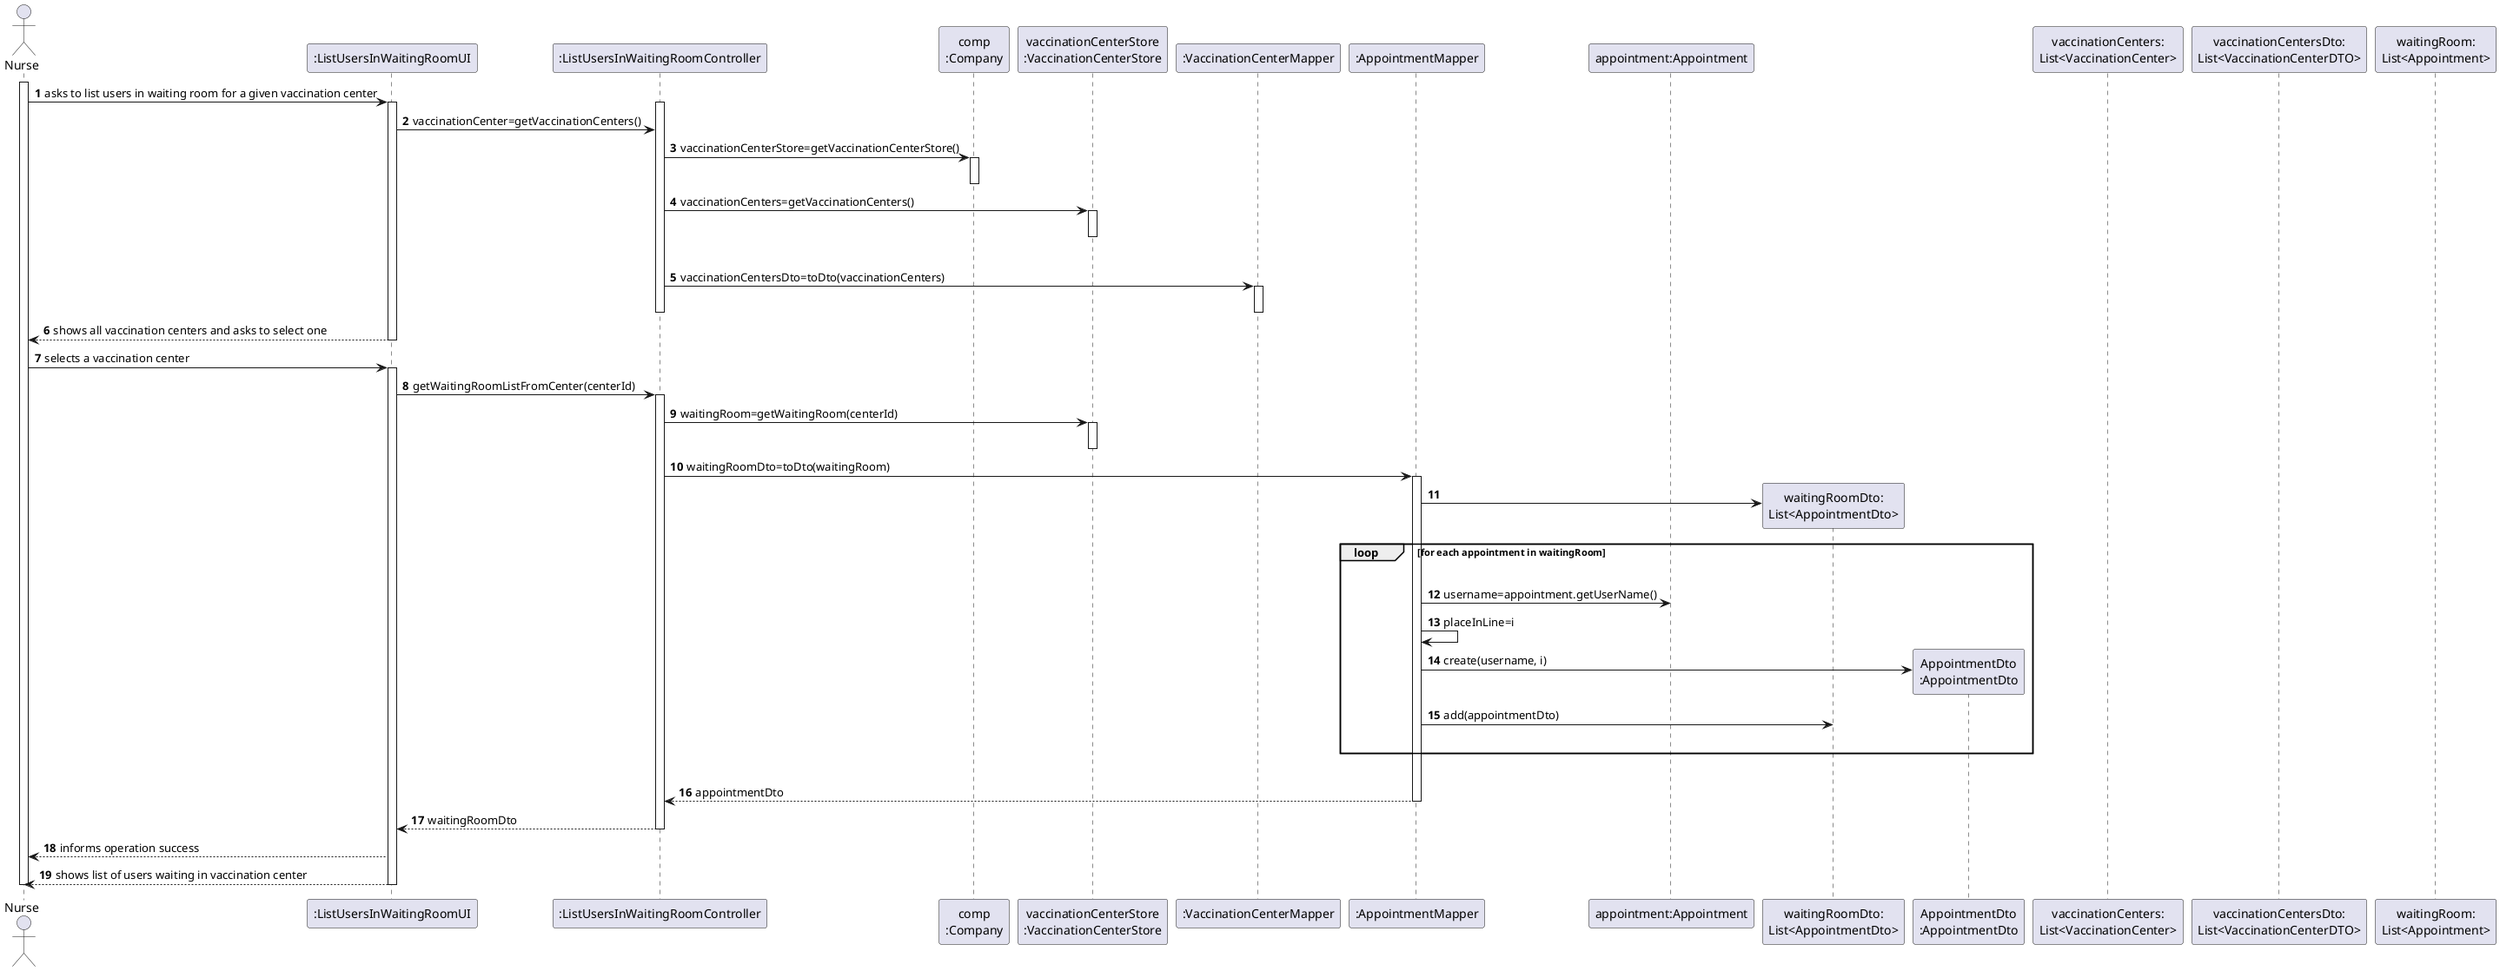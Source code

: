 @startuml
autonumber
'hide footbox
actor "Nurse" as NURSE

participant ":ListUsersInWaitingRoomUI" as UI
participant ":ListUsersInWaitingRoomController" as CTRL
participant "comp\n:Company" as COMP
participant "vaccinationCenterStore\n:VaccinationCenterStore" as VACS
participant ":VaccinationCenterMapper" as VACM
participant ":AppointmentMapper" as APOM
participant "appointment:Appointment" as APO

activate NURSE
NURSE -> UI : asks to list users in waiting room for a given vaccination center
activate UI
activate CTRL
UI -> CTRL : vaccinationCenter=getVaccinationCenters()
CTRL -> COMP : vaccinationCenterStore=getVaccinationCenterStore()
activate COMP
deactivate COMP

CTRL -> VACS : vaccinationCenters=getVaccinationCenters()
activate VACS
|||
deactivate VACS
CTRL -> VACM : vaccinationCentersDto=toDto(vaccinationCenters)
activate VACM
deactivate VACM
deactivate CTRL

UI --> NURSE : shows all vaccination centers and asks to select one
deactivate UI

NURSE -> UI : selects a vaccination center
activate UI

UI -> CTRL : getWaitingRoomListFromCenter(centerId)
activate CTRL

CTRL -> VACS : waitingRoom=getWaitingRoom(centerId)
activate VACS
deactivate VACS

CTRL -> APOM : waitingRoomDto=toDto(waitingRoom)
activate APOM

create "waitingRoomDto:\nList<AppointmentDto>" as WAITDTO

APOM -> WAITDTO

loop for each appointment in waitingRoom
|||
  APOM -> APO : username=appointment.getUserName()
  APOM -> APOM : placeInLine=i

  create "AppointmentDto\n:AppointmentDto" as APODTO
  APOM -> APODTO : create(username, i)

  APOM -> WAITDTO : add(appointmentDto)
|||
end

|||
APOM --> CTRL : appointmentDto 

deactivate APOM

CTRL --> UI: waitingRoomDto

deactivate COMP
deactivate CTRL
UI --> NURSE : informs operation success
UI --> NURSE: shows list of users waiting in vaccination center
deactivate UI

deactivate UI
deactivate CTRL
deactivate NURSE

participant "vaccinationCenters:\nList<VaccinationCenter>"
participant "vaccinationCentersDto:\nList<VaccinationCenterDTO>"
participant "waitingRoom:\nList<Appointment>"

@enduml
